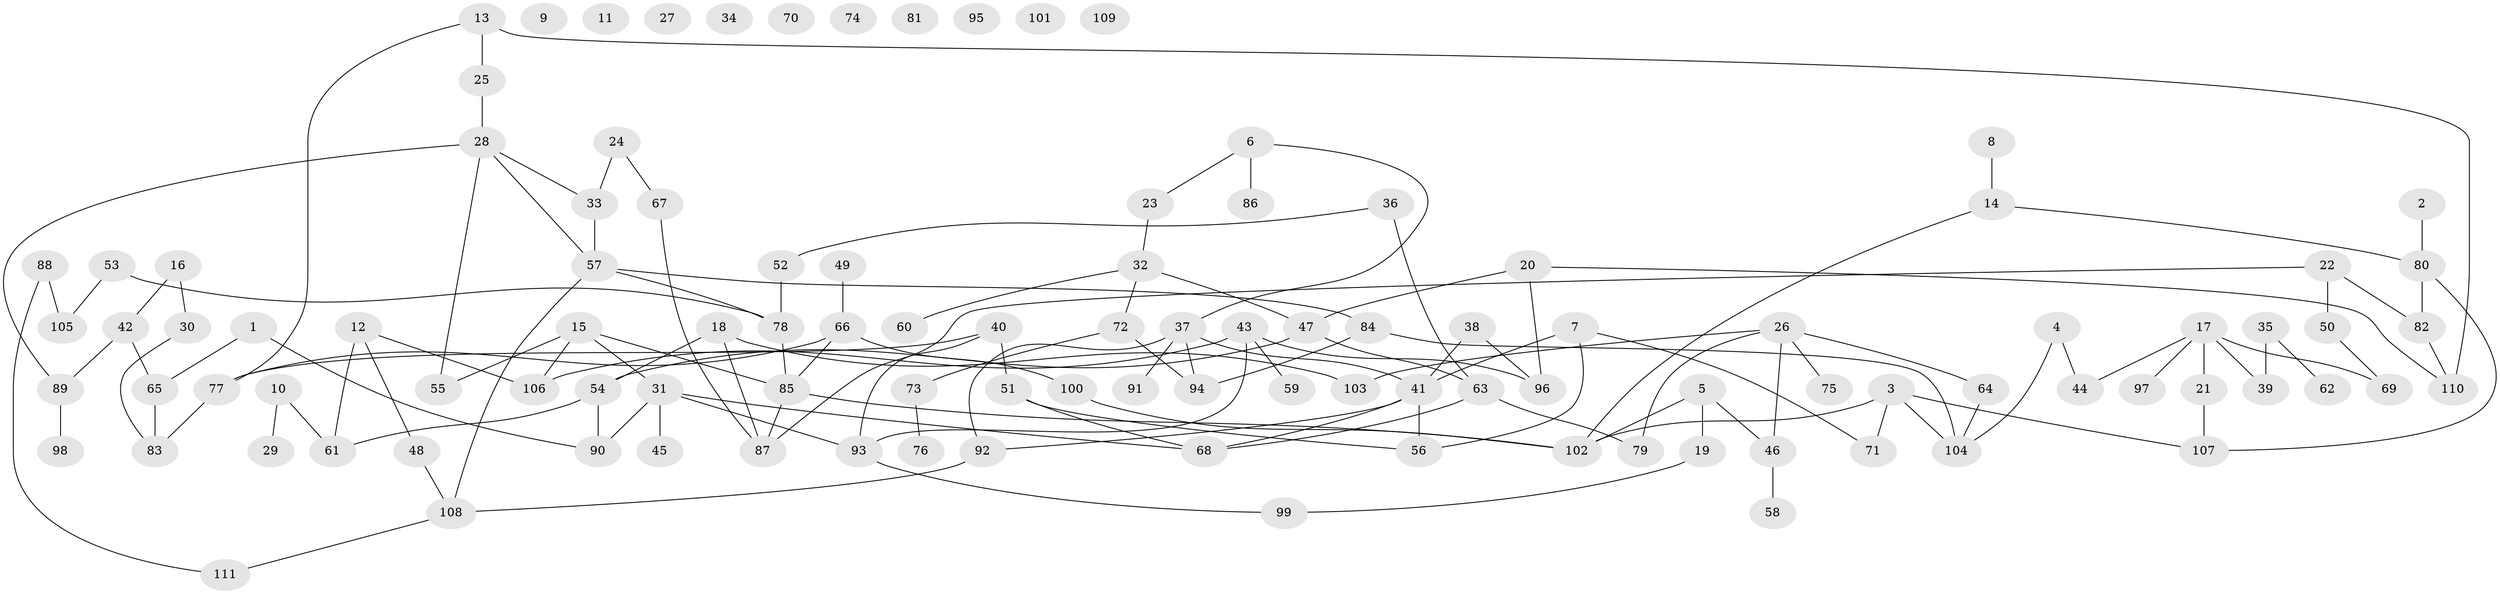 // coarse degree distribution, {2: 0.24675324675324675, 3: 0.14285714285714285, 5: 0.11688311688311688, 6: 0.05194805194805195, 0: 0.12987012987012986, 1: 0.16883116883116883, 4: 0.11688311688311688, 7: 0.012987012987012988, 8: 0.012987012987012988}
// Generated by graph-tools (version 1.1) at 2025/41/03/06/25 10:41:23]
// undirected, 111 vertices, 138 edges
graph export_dot {
graph [start="1"]
  node [color=gray90,style=filled];
  1;
  2;
  3;
  4;
  5;
  6;
  7;
  8;
  9;
  10;
  11;
  12;
  13;
  14;
  15;
  16;
  17;
  18;
  19;
  20;
  21;
  22;
  23;
  24;
  25;
  26;
  27;
  28;
  29;
  30;
  31;
  32;
  33;
  34;
  35;
  36;
  37;
  38;
  39;
  40;
  41;
  42;
  43;
  44;
  45;
  46;
  47;
  48;
  49;
  50;
  51;
  52;
  53;
  54;
  55;
  56;
  57;
  58;
  59;
  60;
  61;
  62;
  63;
  64;
  65;
  66;
  67;
  68;
  69;
  70;
  71;
  72;
  73;
  74;
  75;
  76;
  77;
  78;
  79;
  80;
  81;
  82;
  83;
  84;
  85;
  86;
  87;
  88;
  89;
  90;
  91;
  92;
  93;
  94;
  95;
  96;
  97;
  98;
  99;
  100;
  101;
  102;
  103;
  104;
  105;
  106;
  107;
  108;
  109;
  110;
  111;
  1 -- 65;
  1 -- 90;
  2 -- 80;
  3 -- 71;
  3 -- 102;
  3 -- 104;
  3 -- 107;
  4 -- 44;
  4 -- 104;
  5 -- 19;
  5 -- 46;
  5 -- 102;
  6 -- 23;
  6 -- 37;
  6 -- 86;
  7 -- 41;
  7 -- 56;
  7 -- 71;
  8 -- 14;
  10 -- 29;
  10 -- 61;
  12 -- 48;
  12 -- 61;
  12 -- 106;
  13 -- 25;
  13 -- 77;
  13 -- 110;
  14 -- 80;
  14 -- 102;
  15 -- 31;
  15 -- 55;
  15 -- 85;
  15 -- 106;
  16 -- 30;
  16 -- 42;
  17 -- 21;
  17 -- 39;
  17 -- 44;
  17 -- 69;
  17 -- 97;
  18 -- 54;
  18 -- 87;
  18 -- 103;
  19 -- 99;
  20 -- 47;
  20 -- 96;
  20 -- 110;
  21 -- 107;
  22 -- 50;
  22 -- 82;
  22 -- 87;
  23 -- 32;
  24 -- 33;
  24 -- 67;
  25 -- 28;
  26 -- 46;
  26 -- 64;
  26 -- 75;
  26 -- 79;
  26 -- 103;
  28 -- 33;
  28 -- 55;
  28 -- 57;
  28 -- 89;
  30 -- 83;
  31 -- 45;
  31 -- 68;
  31 -- 90;
  31 -- 93;
  32 -- 47;
  32 -- 60;
  32 -- 72;
  33 -- 57;
  35 -- 39;
  35 -- 62;
  36 -- 52;
  36 -- 63;
  37 -- 41;
  37 -- 91;
  37 -- 92;
  37 -- 94;
  38 -- 41;
  38 -- 96;
  40 -- 51;
  40 -- 77;
  40 -- 93;
  41 -- 56;
  41 -- 68;
  41 -- 92;
  42 -- 65;
  42 -- 89;
  43 -- 59;
  43 -- 93;
  43 -- 96;
  43 -- 106;
  46 -- 58;
  47 -- 54;
  47 -- 63;
  48 -- 108;
  49 -- 66;
  50 -- 69;
  51 -- 56;
  51 -- 68;
  52 -- 78;
  53 -- 78;
  53 -- 105;
  54 -- 61;
  54 -- 90;
  57 -- 78;
  57 -- 84;
  57 -- 108;
  63 -- 68;
  63 -- 79;
  64 -- 104;
  65 -- 83;
  66 -- 77;
  66 -- 85;
  66 -- 100;
  67 -- 87;
  72 -- 73;
  72 -- 94;
  73 -- 76;
  77 -- 83;
  78 -- 85;
  80 -- 82;
  80 -- 107;
  82 -- 110;
  84 -- 94;
  84 -- 104;
  85 -- 87;
  85 -- 102;
  88 -- 105;
  88 -- 111;
  89 -- 98;
  92 -- 108;
  93 -- 99;
  100 -- 102;
  108 -- 111;
}
